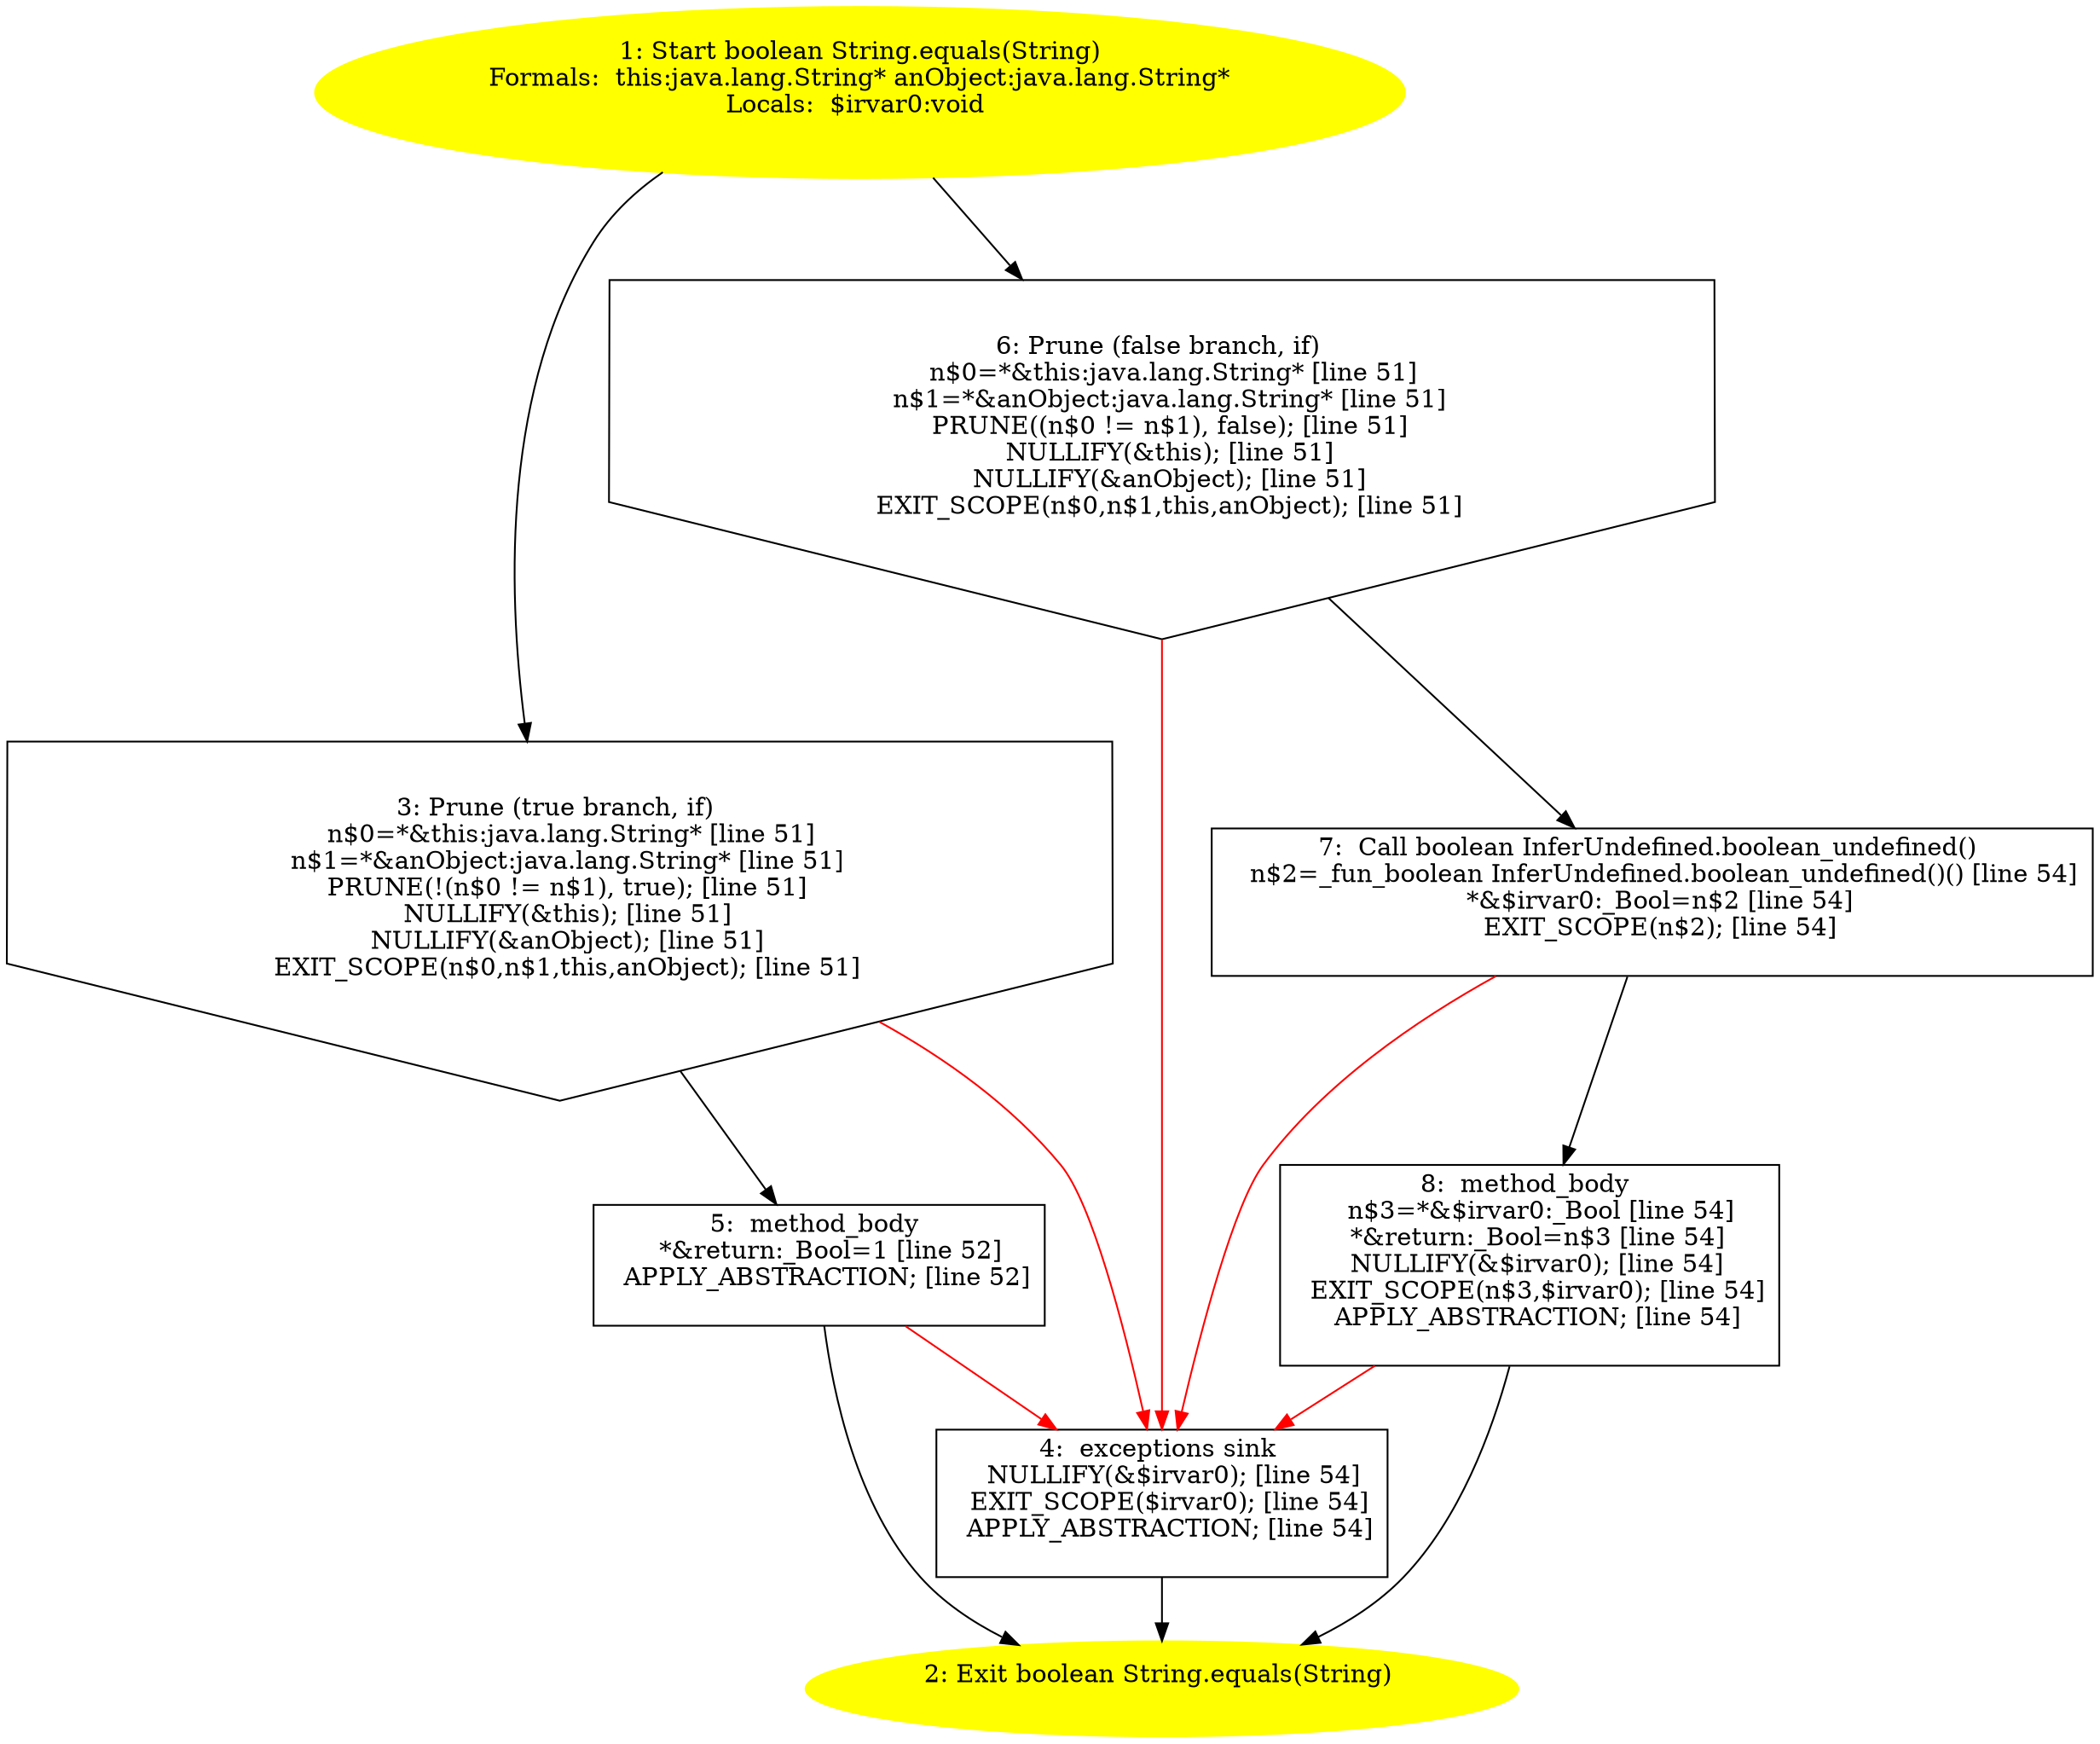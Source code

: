 /* @generated */
digraph cfg {
"java.lang.String.equals(java.lang.String):boolean.10f6cbefdcf89f2422b4cd2c13ba968f_1" [label="1: Start boolean String.equals(String)\nFormals:  this:java.lang.String* anObject:java.lang.String*\nLocals:  $irvar0:void \n  " color=yellow style=filled]
	

	 "java.lang.String.equals(java.lang.String):boolean.10f6cbefdcf89f2422b4cd2c13ba968f_1" -> "java.lang.String.equals(java.lang.String):boolean.10f6cbefdcf89f2422b4cd2c13ba968f_3" ;
	 "java.lang.String.equals(java.lang.String):boolean.10f6cbefdcf89f2422b4cd2c13ba968f_1" -> "java.lang.String.equals(java.lang.String):boolean.10f6cbefdcf89f2422b4cd2c13ba968f_6" ;
"java.lang.String.equals(java.lang.String):boolean.10f6cbefdcf89f2422b4cd2c13ba968f_2" [label="2: Exit boolean String.equals(String) \n  " color=yellow style=filled]
	

"java.lang.String.equals(java.lang.String):boolean.10f6cbefdcf89f2422b4cd2c13ba968f_3" [label="3: Prune (true branch, if) \n   n$0=*&this:java.lang.String* [line 51]\n  n$1=*&anObject:java.lang.String* [line 51]\n  PRUNE(!(n$0 != n$1), true); [line 51]\n  NULLIFY(&this); [line 51]\n  NULLIFY(&anObject); [line 51]\n  EXIT_SCOPE(n$0,n$1,this,anObject); [line 51]\n " shape="invhouse"]
	

	 "java.lang.String.equals(java.lang.String):boolean.10f6cbefdcf89f2422b4cd2c13ba968f_3" -> "java.lang.String.equals(java.lang.String):boolean.10f6cbefdcf89f2422b4cd2c13ba968f_5" ;
	 "java.lang.String.equals(java.lang.String):boolean.10f6cbefdcf89f2422b4cd2c13ba968f_3" -> "java.lang.String.equals(java.lang.String):boolean.10f6cbefdcf89f2422b4cd2c13ba968f_4" [color="red" ];
"java.lang.String.equals(java.lang.String):boolean.10f6cbefdcf89f2422b4cd2c13ba968f_4" [label="4:  exceptions sink \n   NULLIFY(&$irvar0); [line 54]\n  EXIT_SCOPE($irvar0); [line 54]\n  APPLY_ABSTRACTION; [line 54]\n " shape="box"]
	

	 "java.lang.String.equals(java.lang.String):boolean.10f6cbefdcf89f2422b4cd2c13ba968f_4" -> "java.lang.String.equals(java.lang.String):boolean.10f6cbefdcf89f2422b4cd2c13ba968f_2" ;
"java.lang.String.equals(java.lang.String):boolean.10f6cbefdcf89f2422b4cd2c13ba968f_5" [label="5:  method_body \n   *&return:_Bool=1 [line 52]\n  APPLY_ABSTRACTION; [line 52]\n " shape="box"]
	

	 "java.lang.String.equals(java.lang.String):boolean.10f6cbefdcf89f2422b4cd2c13ba968f_5" -> "java.lang.String.equals(java.lang.String):boolean.10f6cbefdcf89f2422b4cd2c13ba968f_2" ;
	 "java.lang.String.equals(java.lang.String):boolean.10f6cbefdcf89f2422b4cd2c13ba968f_5" -> "java.lang.String.equals(java.lang.String):boolean.10f6cbefdcf89f2422b4cd2c13ba968f_4" [color="red" ];
"java.lang.String.equals(java.lang.String):boolean.10f6cbefdcf89f2422b4cd2c13ba968f_6" [label="6: Prune (false branch, if) \n   n$0=*&this:java.lang.String* [line 51]\n  n$1=*&anObject:java.lang.String* [line 51]\n  PRUNE((n$0 != n$1), false); [line 51]\n  NULLIFY(&this); [line 51]\n  NULLIFY(&anObject); [line 51]\n  EXIT_SCOPE(n$0,n$1,this,anObject); [line 51]\n " shape="invhouse"]
	

	 "java.lang.String.equals(java.lang.String):boolean.10f6cbefdcf89f2422b4cd2c13ba968f_6" -> "java.lang.String.equals(java.lang.String):boolean.10f6cbefdcf89f2422b4cd2c13ba968f_7" ;
	 "java.lang.String.equals(java.lang.String):boolean.10f6cbefdcf89f2422b4cd2c13ba968f_6" -> "java.lang.String.equals(java.lang.String):boolean.10f6cbefdcf89f2422b4cd2c13ba968f_4" [color="red" ];
"java.lang.String.equals(java.lang.String):boolean.10f6cbefdcf89f2422b4cd2c13ba968f_7" [label="7:  Call boolean InferUndefined.boolean_undefined() \n   n$2=_fun_boolean InferUndefined.boolean_undefined()() [line 54]\n  *&$irvar0:_Bool=n$2 [line 54]\n  EXIT_SCOPE(n$2); [line 54]\n " shape="box"]
	

	 "java.lang.String.equals(java.lang.String):boolean.10f6cbefdcf89f2422b4cd2c13ba968f_7" -> "java.lang.String.equals(java.lang.String):boolean.10f6cbefdcf89f2422b4cd2c13ba968f_8" ;
	 "java.lang.String.equals(java.lang.String):boolean.10f6cbefdcf89f2422b4cd2c13ba968f_7" -> "java.lang.String.equals(java.lang.String):boolean.10f6cbefdcf89f2422b4cd2c13ba968f_4" [color="red" ];
"java.lang.String.equals(java.lang.String):boolean.10f6cbefdcf89f2422b4cd2c13ba968f_8" [label="8:  method_body \n   n$3=*&$irvar0:_Bool [line 54]\n  *&return:_Bool=n$3 [line 54]\n  NULLIFY(&$irvar0); [line 54]\n  EXIT_SCOPE(n$3,$irvar0); [line 54]\n  APPLY_ABSTRACTION; [line 54]\n " shape="box"]
	

	 "java.lang.String.equals(java.lang.String):boolean.10f6cbefdcf89f2422b4cd2c13ba968f_8" -> "java.lang.String.equals(java.lang.String):boolean.10f6cbefdcf89f2422b4cd2c13ba968f_2" ;
	 "java.lang.String.equals(java.lang.String):boolean.10f6cbefdcf89f2422b4cd2c13ba968f_8" -> "java.lang.String.equals(java.lang.String):boolean.10f6cbefdcf89f2422b4cd2c13ba968f_4" [color="red" ];
}
